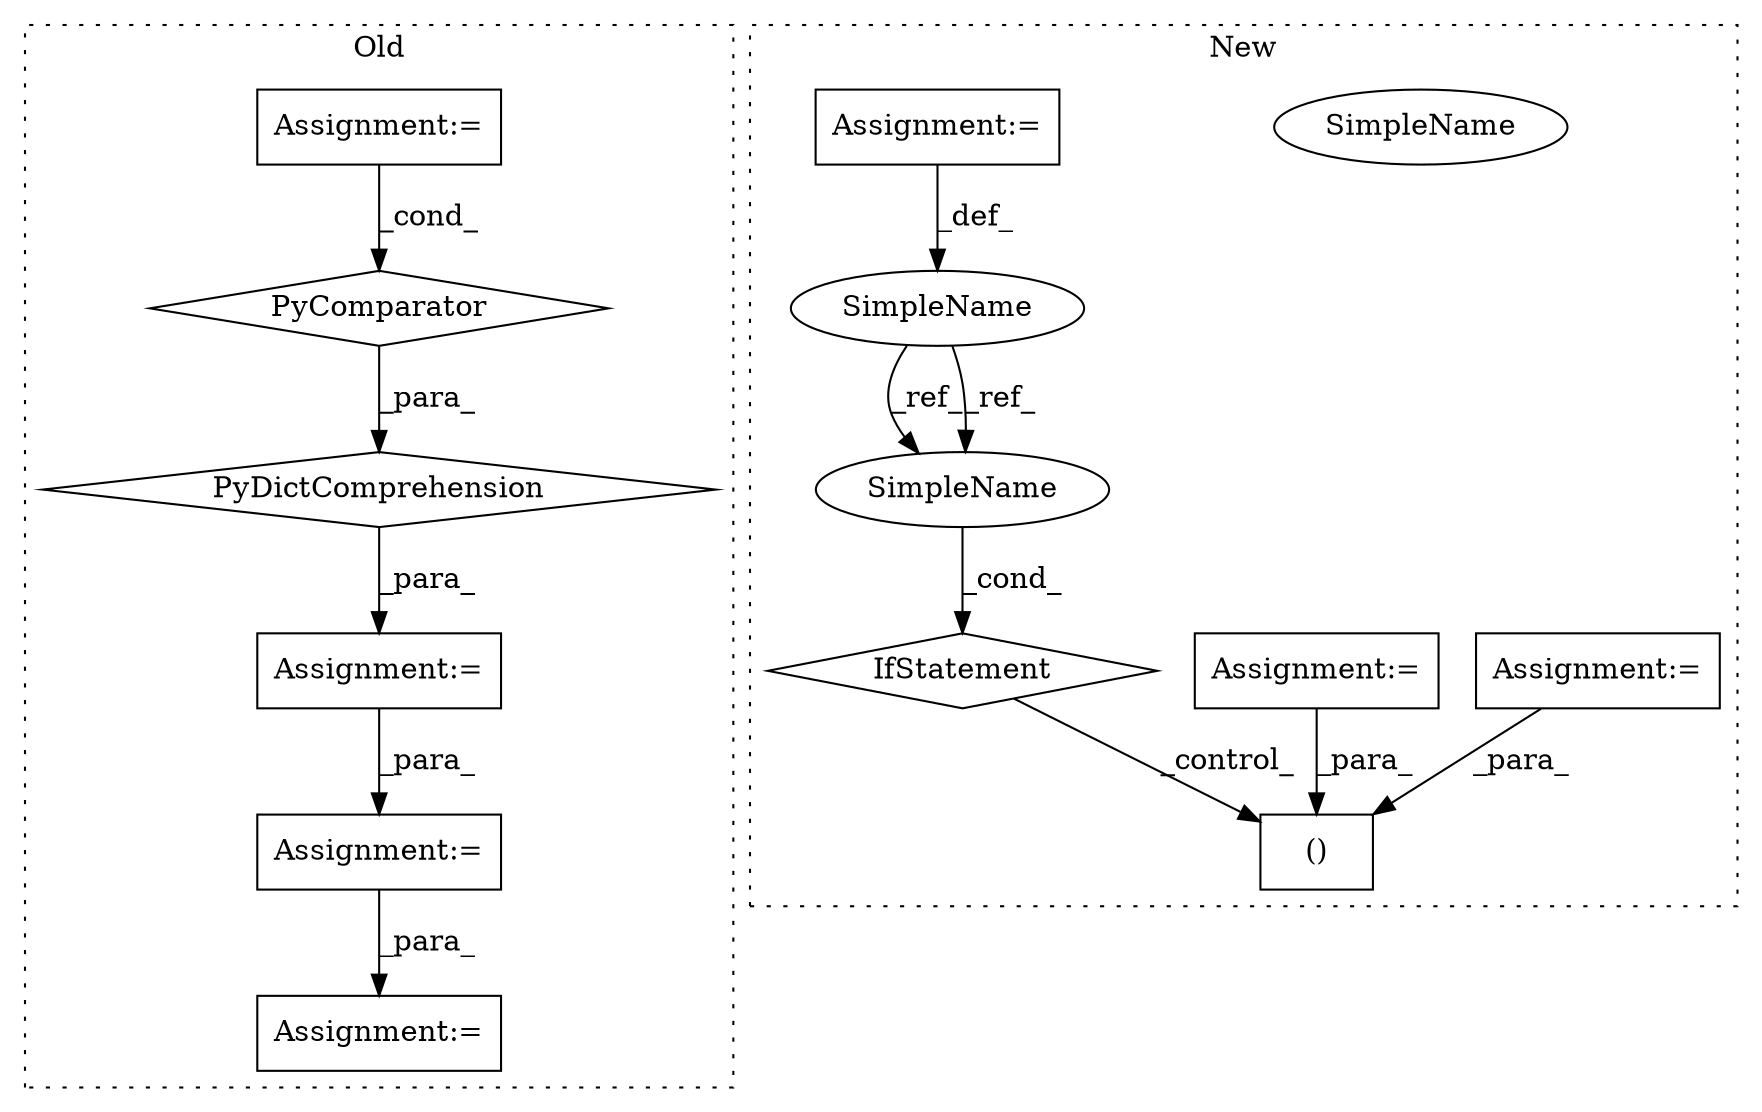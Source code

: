 digraph G {
subgraph cluster0 {
1 [label="PyDictComprehension" a="110" s="2921" l="170" shape="diamond"];
3 [label="Assignment:=" a="7" s="3012" l="71" shape="box"];
4 [label="PyComparator" a="113" s="3012" l="71" shape="diamond"];
5 [label="Assignment:=" a="7" s="2907" l="14" shape="box"];
11 [label="Assignment:=" a="7" s="3246" l="75" shape="box"];
12 [label="Assignment:=" a="7" s="3141" l="14" shape="box"];
label = "Old";
style="dotted";
}
subgraph cluster1 {
2 [label="()" a="106" s="2474" l="25" shape="box"];
6 [label="Assignment:=" a="7" s="1445" l="6" shape="box"];
7 [label="Assignment:=" a="7" s="1670" l="6" shape="box"];
8 [label="IfStatement" a="25" s="2390,2403" l="4,2" shape="diamond"];
9 [label="SimpleName" a="42" s="2394" l="9" shape="ellipse"];
10 [label="SimpleName" a="42" s="2347" l="9" shape="ellipse"];
13 [label="Assignment:=" a="7" s="2356" l="1" shape="box"];
14 [label="SimpleName" a="42" s="2394" l="9" shape="ellipse"];
label = "New";
style="dotted";
}
1 -> 5 [label="_para_"];
3 -> 4 [label="_cond_"];
4 -> 1 [label="_para_"];
5 -> 11 [label="_para_"];
6 -> 2 [label="_para_"];
7 -> 2 [label="_para_"];
8 -> 2 [label="_control_"];
10 -> 14 [label="_ref_"];
10 -> 14 [label="_ref_"];
11 -> 12 [label="_para_"];
13 -> 10 [label="_def_"];
14 -> 8 [label="_cond_"];
}